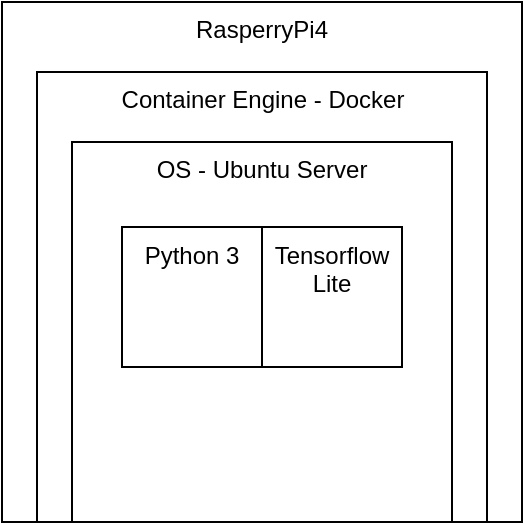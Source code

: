 <mxfile version="16.5.3" type="github">
  <diagram id="3zvb2Pmbj-kzj2ok7mTF" name="Page-1">
    <mxGraphModel dx="1302" dy="725" grid="1" gridSize="10" guides="1" tooltips="1" connect="1" arrows="1" fold="1" page="1" pageScale="1" pageWidth="500" pageHeight="500" math="0" shadow="0">
      <root>
        <mxCell id="0" />
        <mxCell id="1" parent="0" />
        <mxCell id="819CqumKZ4k9OAdhkrRl-1" value="RasperryPi4" style="whiteSpace=wrap;html=1;aspect=fixed;verticalAlign=top;" parent="1" vertex="1">
          <mxGeometry x="40" y="40" width="260" height="260" as="geometry" />
        </mxCell>
        <mxCell id="819CqumKZ4k9OAdhkrRl-4" value="Container Engine - Docker" style="whiteSpace=wrap;html=1;aspect=fixed;verticalAlign=top;" parent="1" vertex="1">
          <mxGeometry x="57.5" y="75" width="225" height="225" as="geometry" />
        </mxCell>
        <mxCell id="819CqumKZ4k9OAdhkrRl-5" value="OS - Ubuntu Server" style="whiteSpace=wrap;html=1;aspect=fixed;verticalAlign=top;" parent="1" vertex="1">
          <mxGeometry x="75" y="110" width="190" height="190" as="geometry" />
        </mxCell>
        <mxCell id="819CqumKZ4k9OAdhkrRl-6" value="Python 3" style="whiteSpace=wrap;html=1;aspect=fixed;verticalAlign=top;" parent="1" vertex="1">
          <mxGeometry x="100" y="152.5" width="70" height="70" as="geometry" />
        </mxCell>
        <mxCell id="819CqumKZ4k9OAdhkrRl-7" value="Tensorflow Lite" style="whiteSpace=wrap;html=1;aspect=fixed;verticalAlign=top;" parent="1" vertex="1">
          <mxGeometry x="170" y="152.5" width="70" height="70" as="geometry" />
        </mxCell>
      </root>
    </mxGraphModel>
  </diagram>
</mxfile>
